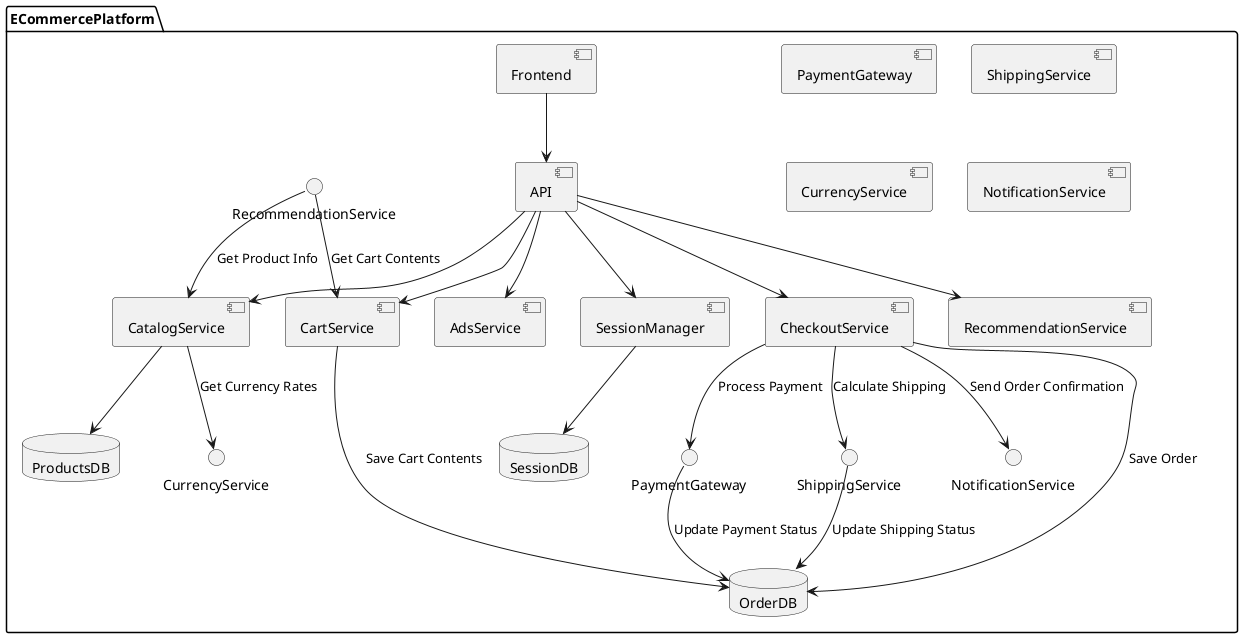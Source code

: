 @startuml

package ECommercePlatform {

[Frontend] as Frontend
[API] as API
[CatalogService] as Catalog
[CartService] as Cart
[CheckoutService] as Checkout
[PaymentGateway] as Payment
[ShippingService] as Shipping
[CurrencyService] as Currency
[RecommendationService] as Recommendation
[AdsService] as Ads
[NotificationService] as Notification
[SessionManager] as SessionManagement

database "ProductsDB" as ProductsDB
database "OrderDB" as OrderDB
database "SessionDB" as SessionDB

Frontend --> API
API --> Catalog
API --> Cart
API --> Checkout
API --> Recommendation
API --> Ads
API --> SessionManagement

Checkout --> PaymentGateway : Process Payment
Checkout --> ShippingService : Calculate Shipping
Checkout --> NotificationService : Send Order Confirmation
Checkout --> OrderDB : Save Order

Catalog --> ProductsDB
Cart --> OrderDB : Save Cart Contents
SessionManagement --> SessionDB

Catalog --> CurrencyService : Get Currency Rates
PaymentGateway --> OrderDB : Update Payment Status
ShippingService --> OrderDB : Update Shipping Status
RecommendationService --> Cart : Get Cart Contents
RecommendationService --> Catalog : Get Product Info
}

@enduml

